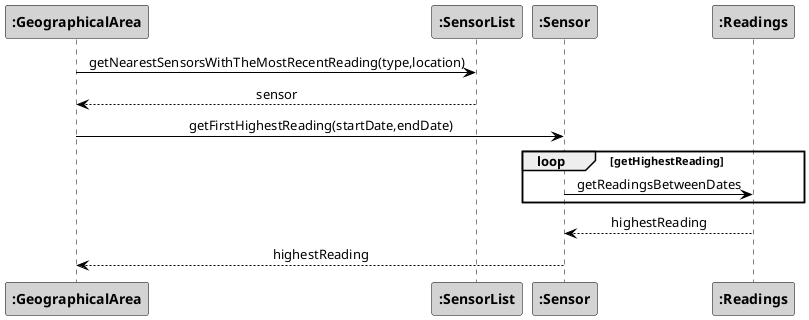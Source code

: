 @startuml
skinparam sequenceMessageAlign center
skinparam sequence {
   ArrowColor Black
   ActorBorderColor DarkBlue
   LifeLineBorderColor black
   LifeLineBackgroundColor LightGrey

   ParticipantBorderColor Black
   ParticipantBackgroundColor LightGrey
   ParticipantFontStyle Bold

   ActorBackgroundColor DimGrey
   ActorFontColor DeepSkyBlue
   ActorFontStyle Bold
   ActorFontSize 17
   ActorFontName Aapex
}

":GeographicalArea" ->":SensorList": getNearestSensorsWithTheMostRecentReading(type,location)


":SensorList" --> ":GeographicalArea": sensor

":GeographicalArea" -> ":Sensor":getFirstHighestReading(startDate,endDate)

loop getHighestReading
":Sensor" -> ":Readings": getReadingsBetweenDates

end
":Readings" --> ":Sensor" :highestReading

":Sensor" --> ":GeographicalArea": highestReading



@enduml